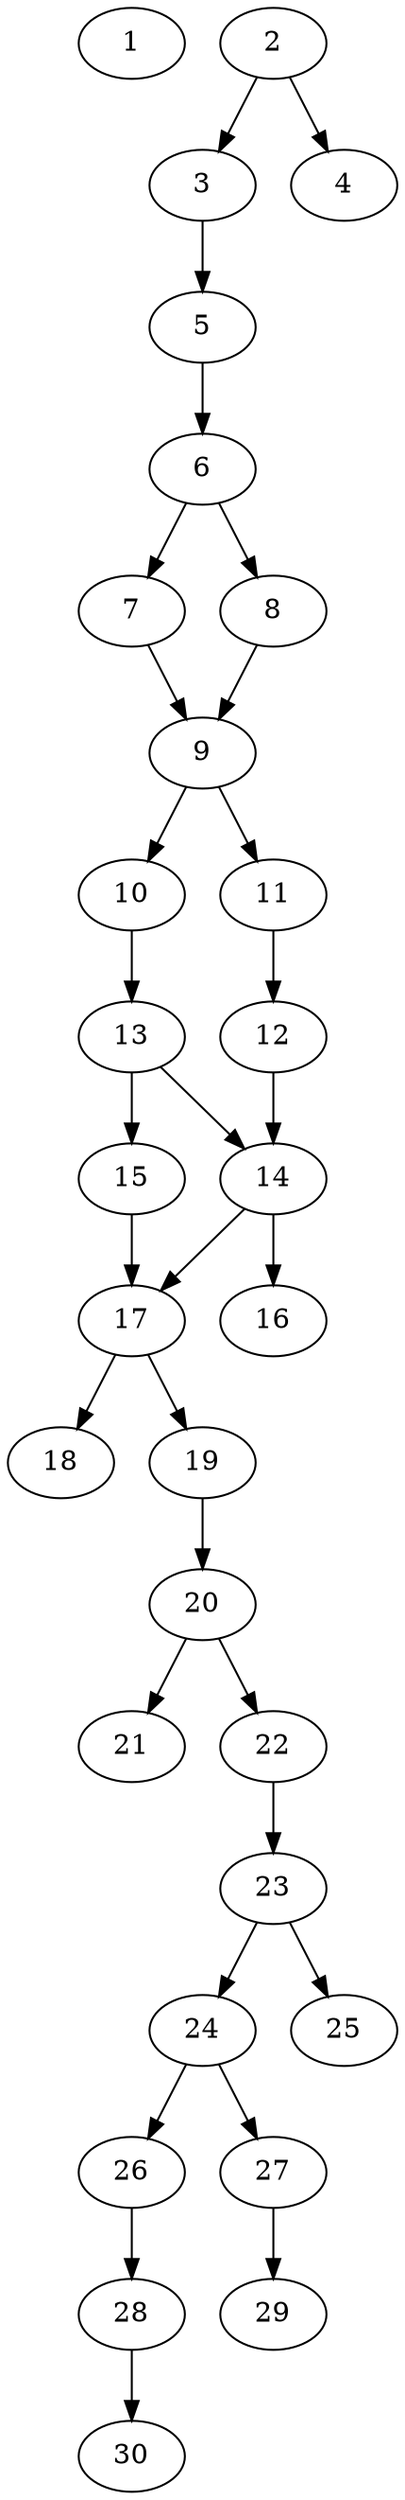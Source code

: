 // DAG automatically generated by daggen at Thu Oct  3 14:04:18 2019
// ./daggen --dot -n 30 --ccr 0.3 --fat 0.3 --regular 0.5 --density 0.6 --mindata 5242880 --maxdata 52428800 
digraph G {
  1 [size="164143787", alpha="0.06", expect_size="49243136"] 
  2 [size="166608213", alpha="0.09", expect_size="49982464"] 
  2 -> 3 [size ="49982464"]
  2 -> 4 [size ="49982464"]
  3 [size="82216960", alpha="0.11", expect_size="24665088"] 
  3 -> 5 [size ="24665088"]
  4 [size="111397547", alpha="0.04", expect_size="33419264"] 
  5 [size="115640320", alpha="0.16", expect_size="34692096"] 
  5 -> 6 [size ="34692096"]
  6 [size="172441600", alpha="0.09", expect_size="51732480"] 
  6 -> 7 [size ="51732480"]
  6 -> 8 [size ="51732480"]
  7 [size="77322240", alpha="0.07", expect_size="23196672"] 
  7 -> 9 [size ="23196672"]
  8 [size="56200533", alpha="0.01", expect_size="16860160"] 
  8 -> 9 [size ="16860160"]
  9 [size="84224000", alpha="0.07", expect_size="25267200"] 
  9 -> 10 [size ="25267200"]
  9 -> 11 [size ="25267200"]
  10 [size="19746133", alpha="0.00", expect_size="5923840"] 
  10 -> 13 [size ="5923840"]
  11 [size="39888213", alpha="0.17", expect_size="11966464"] 
  11 -> 12 [size ="11966464"]
  12 [size="90938027", alpha="0.09", expect_size="27281408"] 
  12 -> 14 [size ="27281408"]
  13 [size="159447040", alpha="0.17", expect_size="47834112"] 
  13 -> 14 [size ="47834112"]
  13 -> 15 [size ="47834112"]
  14 [size="90692267", alpha="0.02", expect_size="27207680"] 
  14 -> 16 [size ="27207680"]
  14 -> 17 [size ="27207680"]
  15 [size="121883307", alpha="0.04", expect_size="36564992"] 
  15 -> 17 [size ="36564992"]
  16 [size="87845547", alpha="0.15", expect_size="26353664"] 
  17 [size="155955200", alpha="0.18", expect_size="46786560"] 
  17 -> 18 [size ="46786560"]
  17 -> 19 [size ="46786560"]
  18 [size="54343680", alpha="0.02", expect_size="16303104"] 
  19 [size="60914347", alpha="0.00", expect_size="18274304"] 
  19 -> 20 [size ="18274304"]
  20 [size="118142293", alpha="0.19", expect_size="35442688"] 
  20 -> 21 [size ="35442688"]
  20 -> 22 [size ="35442688"]
  21 [size="120299520", alpha="0.15", expect_size="36089856"] 
  22 [size="96839680", alpha="0.11", expect_size="29051904"] 
  22 -> 23 [size ="29051904"]
  23 [size="167864320", alpha="0.15", expect_size="50359296"] 
  23 -> 24 [size ="50359296"]
  23 -> 25 [size ="50359296"]
  24 [size="140755627", alpha="0.11", expect_size="42226688"] 
  24 -> 26 [size ="42226688"]
  24 -> 27 [size ="42226688"]
  25 [size="154265600", alpha="0.19", expect_size="46279680"] 
  26 [size="30665387", alpha="0.07", expect_size="9199616"] 
  26 -> 28 [size ="9199616"]
  27 [size="146800640", alpha="0.03", expect_size="44040192"] 
  27 -> 29 [size ="44040192"]
  28 [size="132826453", alpha="0.04", expect_size="39847936"] 
  28 -> 30 [size ="39847936"]
  29 [size="145797120", alpha="0.13", expect_size="43739136"] 
  30 [size="149029547", alpha="0.02", expect_size="44708864"] 
}
